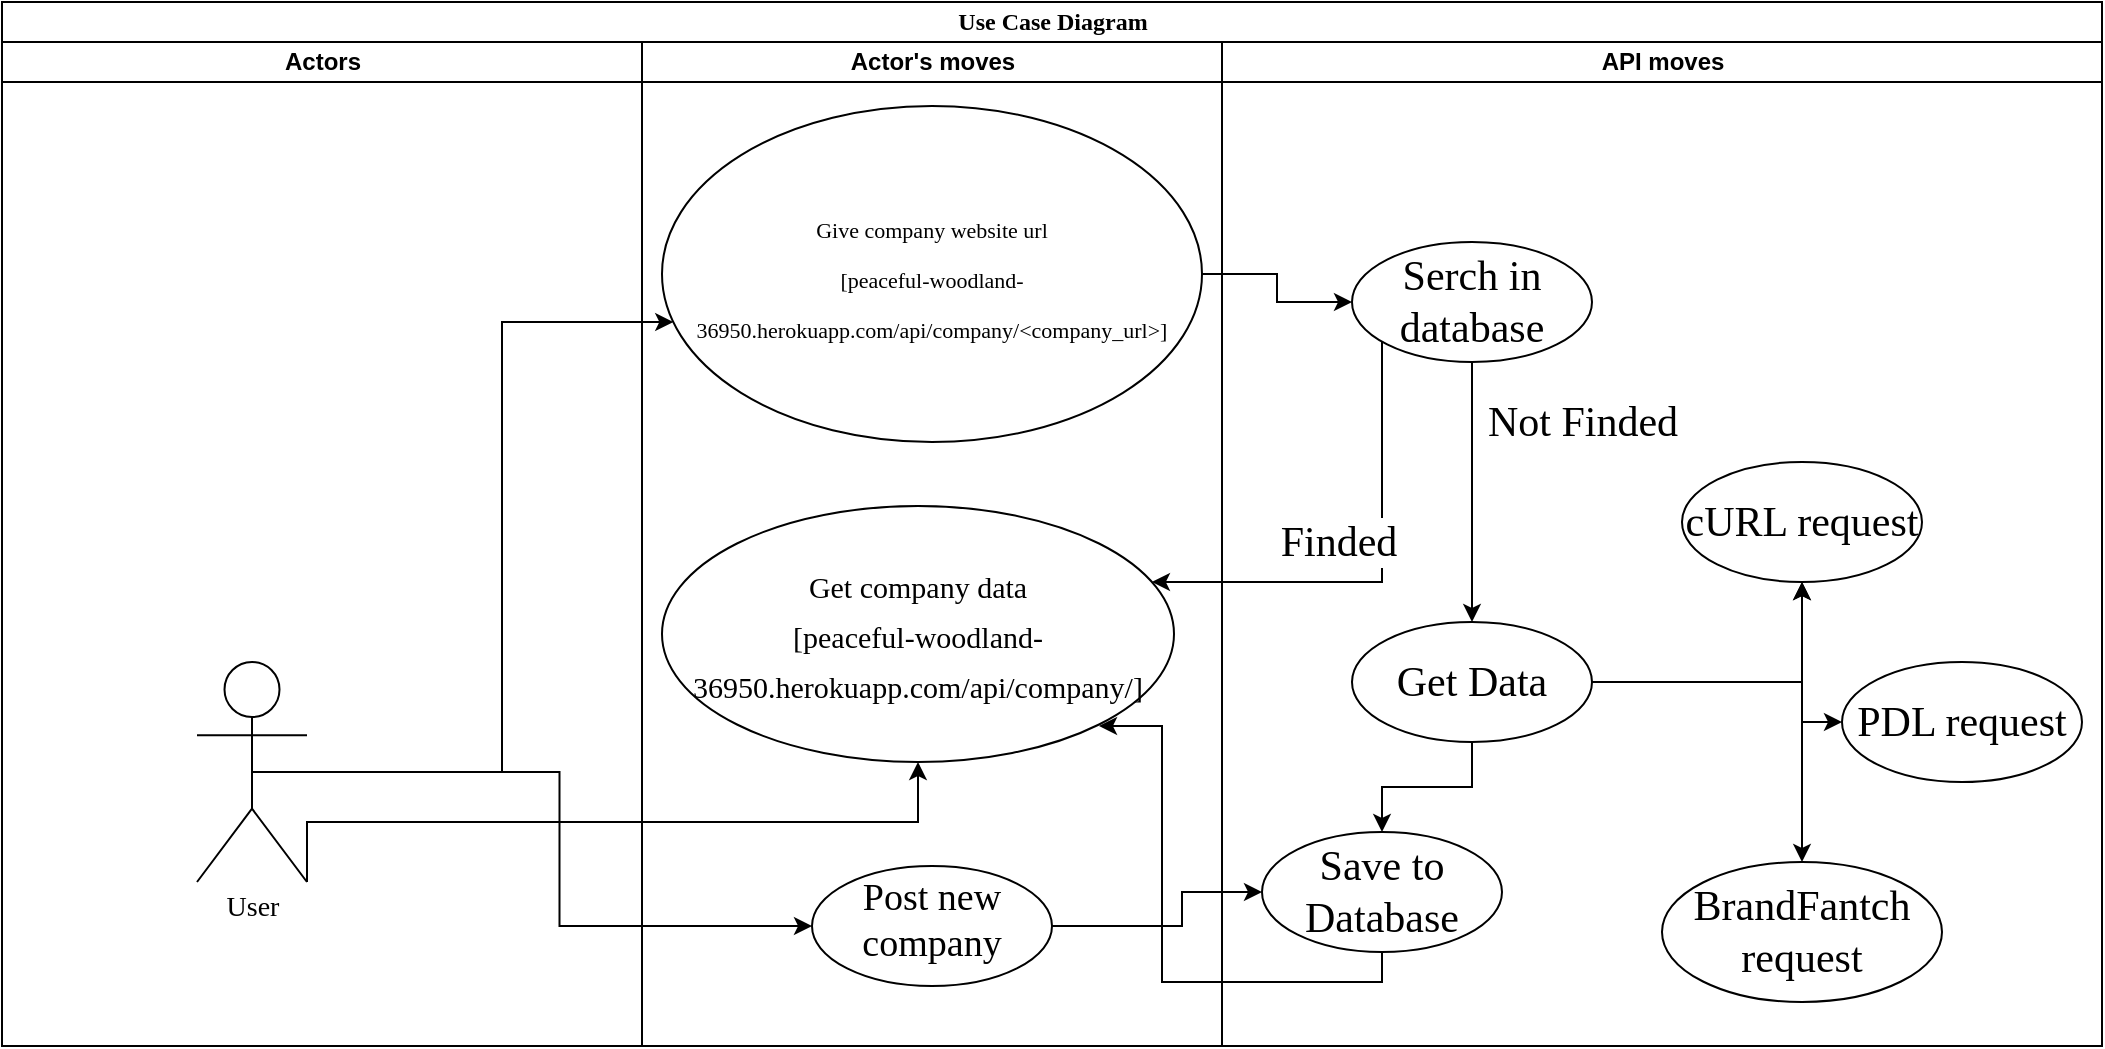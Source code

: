 <mxfile version="20.6.0" type="google"><diagram name="Page-1" id="0783ab3e-0a74-02c8-0abd-f7b4e66b4bec"><mxGraphModel grid="1" page="1" gridSize="10" guides="1" tooltips="1" connect="1" arrows="1" fold="1" pageScale="1" pageWidth="850" pageHeight="1100" background="none" math="0" shadow="0"><root><mxCell id="0"/><mxCell id="1" parent="0"/><mxCell id="1c1d494c118603dd-1" value="Use Case Diagram" style="swimlane;html=1;childLayout=stackLayout;startSize=20;rounded=0;shadow=0;comic=0;labelBackgroundColor=none;strokeWidth=1;fontFamily=Verdana;fontSize=12;align=center;" vertex="1" parent="1"><mxGeometry x="50" y="38" width="1050" height="522" as="geometry"/></mxCell><mxCell id="1c1d494c118603dd-2" value="Actors" style="swimlane;html=1;startSize=20;" vertex="1" parent="1c1d494c118603dd-1"><mxGeometry y="20" width="320" height="502" as="geometry"/></mxCell><mxCell id="oYyDX62b1t4v8EB81zax-1" value="User" style="shape=umlActor;verticalLabelPosition=bottom;verticalAlign=top;outlineConnect=0;fontSize=14;fontFamily=Times New Roman;spacing=0;html=1;align=center;" vertex="1" parent="1c1d494c118603dd-2"><mxGeometry x="97.5" y="310" width="55" height="110" as="geometry"/></mxCell><mxCell id="1c1d494c118603dd-3" value="Actor's moves" style="swimlane;html=1;startSize=20;" vertex="1" parent="1c1d494c118603dd-1"><mxGeometry x="320" y="20" width="290" height="502" as="geometry"/></mxCell><mxCell id="oYyDX62b1t4v8EB81zax-12" value="&lt;font style=&quot;font-size: 11px;&quot;&gt;Give company website url&lt;br&gt;[peaceful-woodland-36950.herokuapp.com/api/company/&amp;lt;company_url&amp;gt;]&lt;/font&gt;" style="ellipse;whiteSpace=wrap;html=1;fontSize=21;fontFamily=Times New Roman;verticalAlign=middle;spacing=0;" vertex="1" parent="1c1d494c118603dd-3"><mxGeometry x="10" y="32" width="270" height="168" as="geometry"/></mxCell><mxCell id="oYyDX62b1t4v8EB81zax-17" value="&lt;font style=&quot;font-size: 15px;&quot;&gt;Get company data&lt;br&gt;[peaceful-woodland-36950.herokuapp.com/api/company/]&lt;/font&gt;" style="ellipse;whiteSpace=wrap;html=1;fontSize=21;fontFamily=Times New Roman;spacing=0;verticalAlign=middle;align=center;" vertex="1" parent="1c1d494c118603dd-3"><mxGeometry x="10" y="232" width="256" height="128" as="geometry"/></mxCell><mxCell id="UnsjcIhc8pgQ_SZ0-M15-1" value="&lt;div style=&quot;&quot;&gt;&lt;span style=&quot;background-color: initial;&quot;&gt;&lt;font style=&quot;font-size: 19px;&quot;&gt;Post new company&lt;/font&gt;&lt;/span&gt;&lt;/div&gt;" style="ellipse;whiteSpace=wrap;html=1;fontSize=14;fontFamily=Times New Roman;verticalAlign=top;spacing=0;align=center;" vertex="1" parent="1c1d494c118603dd-3"><mxGeometry x="85" y="412" width="120" height="60" as="geometry"/></mxCell><mxCell id="1c1d494c118603dd-4" value="API moves" style="swimlane;html=1;startSize=20;" vertex="1" parent="1c1d494c118603dd-1"><mxGeometry x="610" y="20" width="440" height="502" as="geometry"/></mxCell><mxCell id="oYyDX62b1t4v8EB81zax-26" value="" style="edgeStyle=orthogonalEdgeStyle;rounded=0;orthogonalLoop=1;jettySize=auto;html=1;fontFamily=Times New Roman;fontSize=21;" edge="1" parent="1c1d494c118603dd-4" source="oYyDX62b1t4v8EB81zax-14" target="oYyDX62b1t4v8EB81zax-25"><mxGeometry relative="1" as="geometry"/></mxCell><mxCell id="oYyDX62b1t4v8EB81zax-27" value="Not Finded" style="edgeLabel;html=1;align=center;verticalAlign=middle;resizable=0;points=[];fontSize=21;fontFamily=Times New Roman;" connectable="0" vertex="1" parent="oYyDX62b1t4v8EB81zax-26"><mxGeometry x="0.275" relative="1" as="geometry"><mxPoint x="55" y="-53" as="offset"/></mxGeometry></mxCell><mxCell id="oYyDX62b1t4v8EB81zax-14" value="Serch in database" style="ellipse;whiteSpace=wrap;html=1;fontSize=21;fontFamily=Times New Roman;spacing=0;" vertex="1" parent="1c1d494c118603dd-4"><mxGeometry x="65" y="100" width="120" height="60" as="geometry"/></mxCell><mxCell id="oYyDX62b1t4v8EB81zax-29" value="" style="edgeStyle=orthogonalEdgeStyle;rounded=0;orthogonalLoop=1;jettySize=auto;html=1;fontFamily=Times New Roman;fontSize=21;" edge="1" parent="1c1d494c118603dd-4" source="oYyDX62b1t4v8EB81zax-25" target="oYyDX62b1t4v8EB81zax-28"><mxGeometry relative="1" as="geometry"/></mxCell><mxCell id="oYyDX62b1t4v8EB81zax-32" value="" style="edgeStyle=orthogonalEdgeStyle;rounded=0;orthogonalLoop=1;jettySize=auto;html=1;fontFamily=Times New Roman;fontSize=21;" edge="1" parent="1c1d494c118603dd-4" source="oYyDX62b1t4v8EB81zax-25" target="oYyDX62b1t4v8EB81zax-31"><mxGeometry relative="1" as="geometry"/></mxCell><mxCell id="oYyDX62b1t4v8EB81zax-33" value="" style="edgeStyle=orthogonalEdgeStyle;rounded=0;orthogonalLoop=1;jettySize=auto;html=1;fontFamily=Times New Roman;fontSize=21;" edge="1" parent="1c1d494c118603dd-4" source="oYyDX62b1t4v8EB81zax-25" target="oYyDX62b1t4v8EB81zax-31"><mxGeometry relative="1" as="geometry"/></mxCell><mxCell id="oYyDX62b1t4v8EB81zax-39" value="" style="edgeStyle=orthogonalEdgeStyle;rounded=0;orthogonalLoop=1;jettySize=auto;html=1;fontFamily=Times New Roman;fontSize=21;" edge="1" parent="1c1d494c118603dd-4" source="oYyDX62b1t4v8EB81zax-25" target="oYyDX62b1t4v8EB81zax-38"><mxGeometry relative="1" as="geometry"/></mxCell><mxCell id="oYyDX62b1t4v8EB81zax-25" value="Get Data" style="ellipse;whiteSpace=wrap;html=1;fontSize=21;fontFamily=Times New Roman;spacing=0;" vertex="1" parent="1c1d494c118603dd-4"><mxGeometry x="65" y="290" width="120" height="60" as="geometry"/></mxCell><mxCell id="oYyDX62b1t4v8EB81zax-28" value="Save to Database" style="ellipse;whiteSpace=wrap;html=1;fontSize=21;fontFamily=Times New Roman;spacing=0;" vertex="1" parent="1c1d494c118603dd-4"><mxGeometry x="20" y="395" width="120" height="60" as="geometry"/></mxCell><mxCell id="oYyDX62b1t4v8EB81zax-31" value="cURL request" style="ellipse;whiteSpace=wrap;html=1;fontSize=21;fontFamily=Times New Roman;spacing=0;" vertex="1" parent="1c1d494c118603dd-4"><mxGeometry x="230" y="210" width="120" height="60" as="geometry"/></mxCell><mxCell id="oYyDX62b1t4v8EB81zax-38" value="BrandFantch request" style="ellipse;whiteSpace=wrap;html=1;fontSize=21;fontFamily=Times New Roman;spacing=0;" vertex="1" parent="1c1d494c118603dd-4"><mxGeometry x="220" y="410" width="140" height="70" as="geometry"/></mxCell><mxCell id="oYyDX62b1t4v8EB81zax-34" value="PDL request" style="ellipse;whiteSpace=wrap;html=1;fontSize=21;fontFamily=Times New Roman;spacing=0;" vertex="1" parent="1c1d494c118603dd-4"><mxGeometry x="310" y="310" width="120" height="60" as="geometry"/></mxCell><mxCell id="oYyDX62b1t4v8EB81zax-36" value="" style="edgeStyle=orthogonalEdgeStyle;rounded=0;orthogonalLoop=1;jettySize=auto;html=1;fontFamily=Times New Roman;fontSize=21;" edge="1" parent="1c1d494c118603dd-4" source="oYyDX62b1t4v8EB81zax-25" target="oYyDX62b1t4v8EB81zax-34"><mxGeometry relative="1" as="geometry"><Array as="points"><mxPoint x="290" y="320"/></Array></mxGeometry></mxCell><mxCell id="oYyDX62b1t4v8EB81zax-13" value="" style="edgeStyle=orthogonalEdgeStyle;rounded=0;orthogonalLoop=1;jettySize=auto;html=1;fontFamily=Times New Roman;fontSize=14;entryX=0.5;entryY=1;entryDx=0;entryDy=0;exitX=1;exitY=1;exitDx=0;exitDy=0;exitPerimeter=0;" edge="1" parent="1c1d494c118603dd-1" source="oYyDX62b1t4v8EB81zax-1" target="oYyDX62b1t4v8EB81zax-17"><mxGeometry relative="1" as="geometry"><mxPoint x="150" y="410" as="sourcePoint"/><Array as="points"><mxPoint x="153" y="410"/><mxPoint x="458" y="410"/></Array></mxGeometry></mxCell><mxCell id="oYyDX62b1t4v8EB81zax-15" value="" style="edgeStyle=orthogonalEdgeStyle;rounded=0;orthogonalLoop=1;jettySize=auto;html=1;fontFamily=Times New Roman;fontSize=21;" edge="1" parent="1c1d494c118603dd-1" source="oYyDX62b1t4v8EB81zax-12" target="oYyDX62b1t4v8EB81zax-14"><mxGeometry relative="1" as="geometry"/></mxCell><mxCell id="oYyDX62b1t4v8EB81zax-21" value="" style="edgeStyle=orthogonalEdgeStyle;rounded=0;orthogonalLoop=1;jettySize=auto;html=1;fontFamily=Times New Roman;fontSize=14;exitX=0.5;exitY=0.5;exitDx=0;exitDy=0;exitPerimeter=0;" edge="1" parent="1c1d494c118603dd-1" source="oYyDX62b1t4v8EB81zax-1" target="oYyDX62b1t4v8EB81zax-12"><mxGeometry relative="1" as="geometry"><mxPoint x="138.75" y="401" as="sourcePoint"/><mxPoint x="365" y="210" as="targetPoint"/><Array as="points"><mxPoint x="250" y="385"/><mxPoint x="250" y="160"/></Array></mxGeometry></mxCell><mxCell id="oYyDX62b1t4v8EB81zax-18" value="Finded" style="edgeStyle=orthogonalEdgeStyle;rounded=0;orthogonalLoop=1;jettySize=auto;html=1;fontFamily=Times New Roman;fontSize=21;" edge="1" parent="1c1d494c118603dd-1" source="oYyDX62b1t4v8EB81zax-14" target="oYyDX62b1t4v8EB81zax-17"><mxGeometry x="0.208" y="-20" relative="1" as="geometry"><Array as="points"><mxPoint x="690" y="290"/></Array><mxPoint as="offset"/></mxGeometry></mxCell><mxCell id="oYyDX62b1t4v8EB81zax-30" value="" style="edgeStyle=orthogonalEdgeStyle;rounded=0;orthogonalLoop=1;jettySize=auto;html=1;fontFamily=Times New Roman;fontSize=21;exitX=0.5;exitY=1;exitDx=0;exitDy=0;entryX=1;entryY=1;entryDx=0;entryDy=0;" edge="1" parent="1c1d494c118603dd-1" source="oYyDX62b1t4v8EB81zax-28" target="oYyDX62b1t4v8EB81zax-17"><mxGeometry relative="1" as="geometry"><mxPoint x="675" y="500" as="sourcePoint"/><mxPoint x="630" y="545" as="targetPoint"/><Array as="points"><mxPoint x="690" y="490"/><mxPoint x="580" y="490"/><mxPoint x="580" y="362"/><mxPoint x="549" y="362"/></Array></mxGeometry></mxCell><mxCell id="UnsjcIhc8pgQ_SZ0-M15-2" value="" style="edgeStyle=orthogonalEdgeStyle;rounded=0;orthogonalLoop=1;jettySize=auto;html=1;" edge="1" parent="1c1d494c118603dd-1" source="oYyDX62b1t4v8EB81zax-1" target="UnsjcIhc8pgQ_SZ0-M15-1"><mxGeometry relative="1" as="geometry"/></mxCell><mxCell id="UnsjcIhc8pgQ_SZ0-M15-3" value="" style="edgeStyle=orthogonalEdgeStyle;rounded=0;orthogonalLoop=1;jettySize=auto;html=1;fontSize=19;" edge="1" parent="1c1d494c118603dd-1" source="UnsjcIhc8pgQ_SZ0-M15-1" target="oYyDX62b1t4v8EB81zax-28"><mxGeometry relative="1" as="geometry"><Array as="points"><mxPoint x="590" y="462"/><mxPoint x="590" y="445"/></Array></mxGeometry></mxCell></root></mxGraphModel></diagram></mxfile>